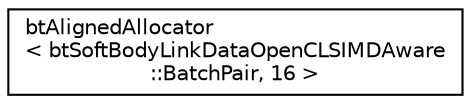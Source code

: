 digraph "Graphical Class Hierarchy"
{
  edge [fontname="Helvetica",fontsize="10",labelfontname="Helvetica",labelfontsize="10"];
  node [fontname="Helvetica",fontsize="10",shape=record];
  rankdir="LR";
  Node1 [label="btAlignedAllocator\l\< btSoftBodyLinkDataOpenCLSIMDAware\l::BatchPair, 16 \>",height=0.2,width=0.4,color="black", fillcolor="white", style="filled",URL="$classbt_aligned_allocator.html"];
}
